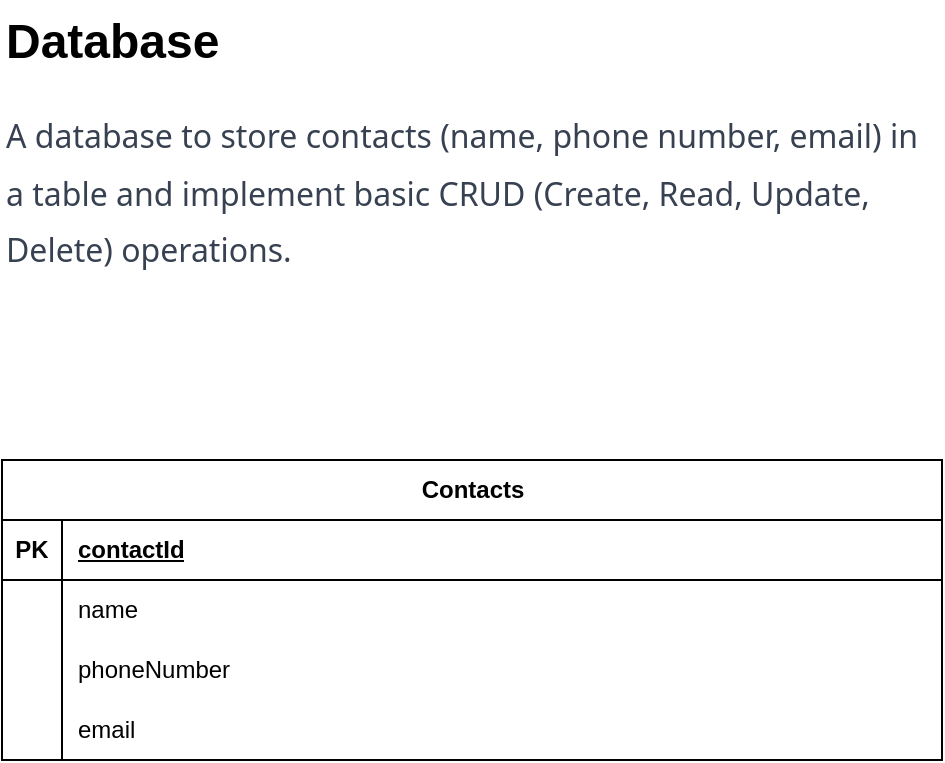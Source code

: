 <mxfile version="25.0.3">
  <diagram name="Page-1" id="kJkv3xHiCpNm3P_OQvY3">
    <mxGraphModel dx="810" dy="441" grid="1" gridSize="10" guides="1" tooltips="1" connect="1" arrows="1" fold="1" page="1" pageScale="1" pageWidth="827" pageHeight="1169" math="0" shadow="0">
      <root>
        <mxCell id="0" />
        <mxCell id="1" parent="0" />
        <mxCell id="72sANvTvvz615wocW-7p-1" value="Contacts" style="shape=table;startSize=30;container=1;collapsible=1;childLayout=tableLayout;fixedRows=1;rowLines=0;fontStyle=1;align=center;resizeLast=1;html=1;" vertex="1" parent="1">
          <mxGeometry x="120" y="240" width="470" height="150" as="geometry" />
        </mxCell>
        <mxCell id="72sANvTvvz615wocW-7p-2" value="" style="shape=tableRow;horizontal=0;startSize=0;swimlaneHead=0;swimlaneBody=0;fillColor=none;collapsible=0;dropTarget=0;points=[[0,0.5],[1,0.5]];portConstraint=eastwest;top=0;left=0;right=0;bottom=1;" vertex="1" parent="72sANvTvvz615wocW-7p-1">
          <mxGeometry y="30" width="470" height="30" as="geometry" />
        </mxCell>
        <mxCell id="72sANvTvvz615wocW-7p-3" value="PK" style="shape=partialRectangle;connectable=0;fillColor=none;top=0;left=0;bottom=0;right=0;fontStyle=1;overflow=hidden;whiteSpace=wrap;html=1;" vertex="1" parent="72sANvTvvz615wocW-7p-2">
          <mxGeometry width="30" height="30" as="geometry">
            <mxRectangle width="30" height="30" as="alternateBounds" />
          </mxGeometry>
        </mxCell>
        <mxCell id="72sANvTvvz615wocW-7p-4" value="contactId" style="shape=partialRectangle;connectable=0;fillColor=none;top=0;left=0;bottom=0;right=0;align=left;spacingLeft=6;fontStyle=5;overflow=hidden;whiteSpace=wrap;html=1;" vertex="1" parent="72sANvTvvz615wocW-7p-2">
          <mxGeometry x="30" width="440" height="30" as="geometry">
            <mxRectangle width="440" height="30" as="alternateBounds" />
          </mxGeometry>
        </mxCell>
        <mxCell id="72sANvTvvz615wocW-7p-5" value="" style="shape=tableRow;horizontal=0;startSize=0;swimlaneHead=0;swimlaneBody=0;fillColor=none;collapsible=0;dropTarget=0;points=[[0,0.5],[1,0.5]];portConstraint=eastwest;top=0;left=0;right=0;bottom=0;" vertex="1" parent="72sANvTvvz615wocW-7p-1">
          <mxGeometry y="60" width="470" height="30" as="geometry" />
        </mxCell>
        <mxCell id="72sANvTvvz615wocW-7p-6" value="" style="shape=partialRectangle;connectable=0;fillColor=none;top=0;left=0;bottom=0;right=0;editable=1;overflow=hidden;whiteSpace=wrap;html=1;" vertex="1" parent="72sANvTvvz615wocW-7p-5">
          <mxGeometry width="30" height="30" as="geometry">
            <mxRectangle width="30" height="30" as="alternateBounds" />
          </mxGeometry>
        </mxCell>
        <mxCell id="72sANvTvvz615wocW-7p-7" value="name" style="shape=partialRectangle;connectable=0;fillColor=none;top=0;left=0;bottom=0;right=0;align=left;spacingLeft=6;overflow=hidden;whiteSpace=wrap;html=1;" vertex="1" parent="72sANvTvvz615wocW-7p-5">
          <mxGeometry x="30" width="440" height="30" as="geometry">
            <mxRectangle width="440" height="30" as="alternateBounds" />
          </mxGeometry>
        </mxCell>
        <mxCell id="72sANvTvvz615wocW-7p-8" value="" style="shape=tableRow;horizontal=0;startSize=0;swimlaneHead=0;swimlaneBody=0;fillColor=none;collapsible=0;dropTarget=0;points=[[0,0.5],[1,0.5]];portConstraint=eastwest;top=0;left=0;right=0;bottom=0;" vertex="1" parent="72sANvTvvz615wocW-7p-1">
          <mxGeometry y="90" width="470" height="30" as="geometry" />
        </mxCell>
        <mxCell id="72sANvTvvz615wocW-7p-9" value="" style="shape=partialRectangle;connectable=0;fillColor=none;top=0;left=0;bottom=0;right=0;editable=1;overflow=hidden;whiteSpace=wrap;html=1;" vertex="1" parent="72sANvTvvz615wocW-7p-8">
          <mxGeometry width="30" height="30" as="geometry">
            <mxRectangle width="30" height="30" as="alternateBounds" />
          </mxGeometry>
        </mxCell>
        <mxCell id="72sANvTvvz615wocW-7p-10" value="phoneNumber" style="shape=partialRectangle;connectable=0;fillColor=none;top=0;left=0;bottom=0;right=0;align=left;spacingLeft=6;overflow=hidden;whiteSpace=wrap;html=1;" vertex="1" parent="72sANvTvvz615wocW-7p-8">
          <mxGeometry x="30" width="440" height="30" as="geometry">
            <mxRectangle width="440" height="30" as="alternateBounds" />
          </mxGeometry>
        </mxCell>
        <mxCell id="72sANvTvvz615wocW-7p-11" value="" style="shape=tableRow;horizontal=0;startSize=0;swimlaneHead=0;swimlaneBody=0;fillColor=none;collapsible=0;dropTarget=0;points=[[0,0.5],[1,0.5]];portConstraint=eastwest;top=0;left=0;right=0;bottom=0;" vertex="1" parent="72sANvTvvz615wocW-7p-1">
          <mxGeometry y="120" width="470" height="30" as="geometry" />
        </mxCell>
        <mxCell id="72sANvTvvz615wocW-7p-12" value="" style="shape=partialRectangle;connectable=0;fillColor=none;top=0;left=0;bottom=0;right=0;editable=1;overflow=hidden;whiteSpace=wrap;html=1;" vertex="1" parent="72sANvTvvz615wocW-7p-11">
          <mxGeometry width="30" height="30" as="geometry">
            <mxRectangle width="30" height="30" as="alternateBounds" />
          </mxGeometry>
        </mxCell>
        <mxCell id="72sANvTvvz615wocW-7p-13" value="email" style="shape=partialRectangle;connectable=0;fillColor=none;top=0;left=0;bottom=0;right=0;align=left;spacingLeft=6;overflow=hidden;whiteSpace=wrap;html=1;" vertex="1" parent="72sANvTvvz615wocW-7p-11">
          <mxGeometry x="30" width="440" height="30" as="geometry">
            <mxRectangle width="440" height="30" as="alternateBounds" />
          </mxGeometry>
        </mxCell>
        <mxCell id="72sANvTvvz615wocW-7p-14" value="&lt;h1 style=&quot;margin-top: 0px;&quot;&gt;Database&lt;/h1&gt;&lt;h1 style=&quot;margin-top: 0px;&quot;&gt;&lt;span style=&quot;font-size: 16px; font-weight: 400; caret-color: rgb(55, 65, 81); color: rgb(55, 65, 81); font-family: ui-sans-serif, system-ui, sans-serif, &amp;quot;Apple Color Emoji&amp;quot;, &amp;quot;Segoe UI Emoji&amp;quot;, &amp;quot;Segoe UI Symbol&amp;quot;, &amp;quot;Noto Color Emoji&amp;quot;; background-color: rgb(255, 255, 255);&quot;&gt;A database to store contacts (name, phone number, email) in a table and implement basic CRUD (Create, Read, Update, Delete) operations.&lt;/span&gt;&lt;br&gt;&lt;/h1&gt;" style="text;html=1;whiteSpace=wrap;overflow=hidden;rounded=0;" vertex="1" parent="1">
          <mxGeometry x="120" y="10" width="470" height="150" as="geometry" />
        </mxCell>
      </root>
    </mxGraphModel>
  </diagram>
</mxfile>
